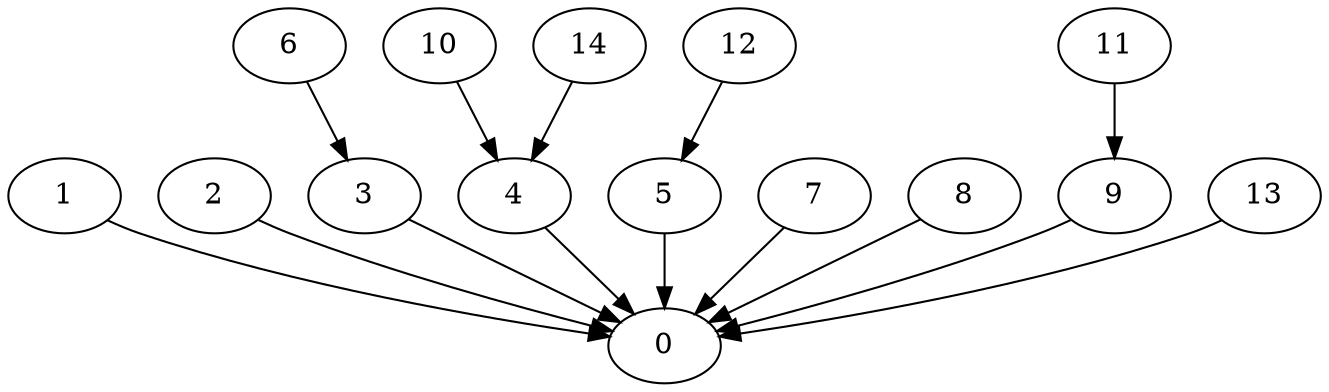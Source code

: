 /* Created by igraph 0.6.5 */
digraph {
  0;
  1;
  2;
  3;
  4;
  5;
  6;
  7;
  8;
  9;
  10;
  11;
  12;
  13;
  14;

  1 -> 0;
  2 -> 0;
  3 -> 0;
  4 -> 0;
  5 -> 0;
  6 -> 3;
  7 -> 0;
  8 -> 0;
  9 -> 0;
  10 -> 4;
  11 -> 9;
  12 -> 5;
  13 -> 0;
  14 -> 4;
}
